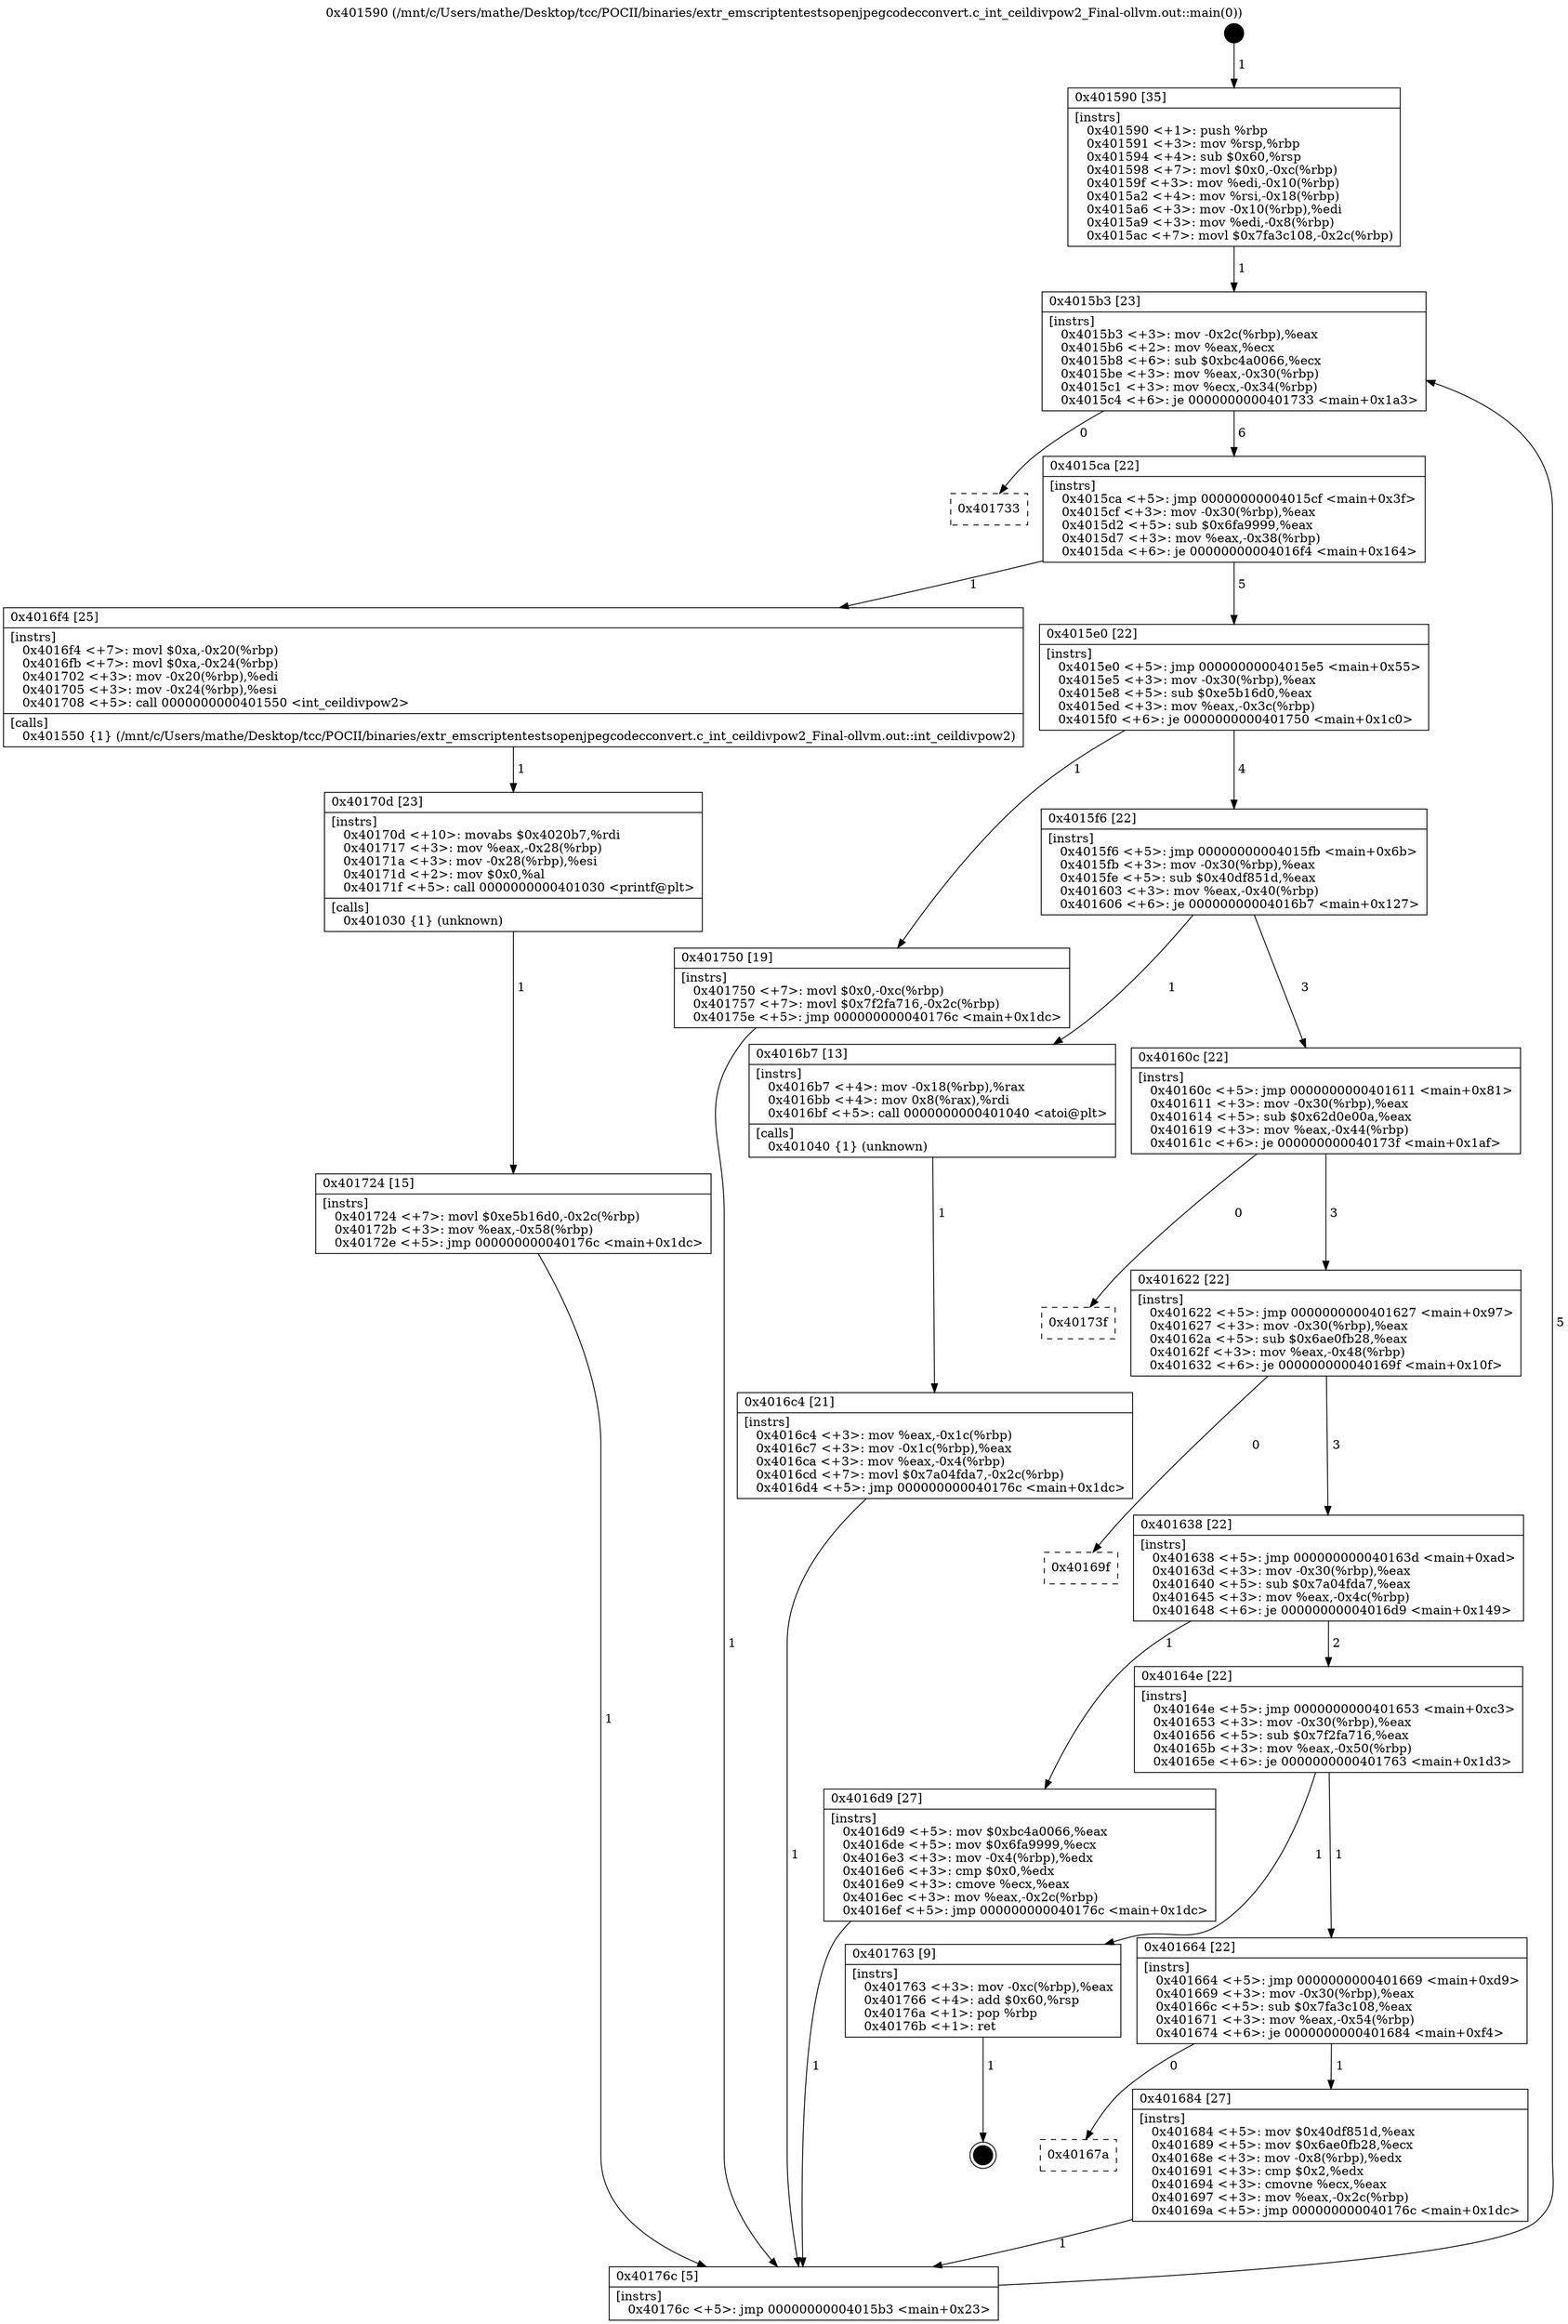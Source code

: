 digraph "0x401590" {
  label = "0x401590 (/mnt/c/Users/mathe/Desktop/tcc/POCII/binaries/extr_emscriptentestsopenjpegcodecconvert.c_int_ceildivpow2_Final-ollvm.out::main(0))"
  labelloc = "t"
  node[shape=record]

  Entry [label="",width=0.3,height=0.3,shape=circle,fillcolor=black,style=filled]
  "0x4015b3" [label="{
     0x4015b3 [23]\l
     | [instrs]\l
     &nbsp;&nbsp;0x4015b3 \<+3\>: mov -0x2c(%rbp),%eax\l
     &nbsp;&nbsp;0x4015b6 \<+2\>: mov %eax,%ecx\l
     &nbsp;&nbsp;0x4015b8 \<+6\>: sub $0xbc4a0066,%ecx\l
     &nbsp;&nbsp;0x4015be \<+3\>: mov %eax,-0x30(%rbp)\l
     &nbsp;&nbsp;0x4015c1 \<+3\>: mov %ecx,-0x34(%rbp)\l
     &nbsp;&nbsp;0x4015c4 \<+6\>: je 0000000000401733 \<main+0x1a3\>\l
  }"]
  "0x401733" [label="{
     0x401733\l
  }", style=dashed]
  "0x4015ca" [label="{
     0x4015ca [22]\l
     | [instrs]\l
     &nbsp;&nbsp;0x4015ca \<+5\>: jmp 00000000004015cf \<main+0x3f\>\l
     &nbsp;&nbsp;0x4015cf \<+3\>: mov -0x30(%rbp),%eax\l
     &nbsp;&nbsp;0x4015d2 \<+5\>: sub $0x6fa9999,%eax\l
     &nbsp;&nbsp;0x4015d7 \<+3\>: mov %eax,-0x38(%rbp)\l
     &nbsp;&nbsp;0x4015da \<+6\>: je 00000000004016f4 \<main+0x164\>\l
  }"]
  Exit [label="",width=0.3,height=0.3,shape=circle,fillcolor=black,style=filled,peripheries=2]
  "0x4016f4" [label="{
     0x4016f4 [25]\l
     | [instrs]\l
     &nbsp;&nbsp;0x4016f4 \<+7\>: movl $0xa,-0x20(%rbp)\l
     &nbsp;&nbsp;0x4016fb \<+7\>: movl $0xa,-0x24(%rbp)\l
     &nbsp;&nbsp;0x401702 \<+3\>: mov -0x20(%rbp),%edi\l
     &nbsp;&nbsp;0x401705 \<+3\>: mov -0x24(%rbp),%esi\l
     &nbsp;&nbsp;0x401708 \<+5\>: call 0000000000401550 \<int_ceildivpow2\>\l
     | [calls]\l
     &nbsp;&nbsp;0x401550 \{1\} (/mnt/c/Users/mathe/Desktop/tcc/POCII/binaries/extr_emscriptentestsopenjpegcodecconvert.c_int_ceildivpow2_Final-ollvm.out::int_ceildivpow2)\l
  }"]
  "0x4015e0" [label="{
     0x4015e0 [22]\l
     | [instrs]\l
     &nbsp;&nbsp;0x4015e0 \<+5\>: jmp 00000000004015e5 \<main+0x55\>\l
     &nbsp;&nbsp;0x4015e5 \<+3\>: mov -0x30(%rbp),%eax\l
     &nbsp;&nbsp;0x4015e8 \<+5\>: sub $0xe5b16d0,%eax\l
     &nbsp;&nbsp;0x4015ed \<+3\>: mov %eax,-0x3c(%rbp)\l
     &nbsp;&nbsp;0x4015f0 \<+6\>: je 0000000000401750 \<main+0x1c0\>\l
  }"]
  "0x401724" [label="{
     0x401724 [15]\l
     | [instrs]\l
     &nbsp;&nbsp;0x401724 \<+7\>: movl $0xe5b16d0,-0x2c(%rbp)\l
     &nbsp;&nbsp;0x40172b \<+3\>: mov %eax,-0x58(%rbp)\l
     &nbsp;&nbsp;0x40172e \<+5\>: jmp 000000000040176c \<main+0x1dc\>\l
  }"]
  "0x401750" [label="{
     0x401750 [19]\l
     | [instrs]\l
     &nbsp;&nbsp;0x401750 \<+7\>: movl $0x0,-0xc(%rbp)\l
     &nbsp;&nbsp;0x401757 \<+7\>: movl $0x7f2fa716,-0x2c(%rbp)\l
     &nbsp;&nbsp;0x40175e \<+5\>: jmp 000000000040176c \<main+0x1dc\>\l
  }"]
  "0x4015f6" [label="{
     0x4015f6 [22]\l
     | [instrs]\l
     &nbsp;&nbsp;0x4015f6 \<+5\>: jmp 00000000004015fb \<main+0x6b\>\l
     &nbsp;&nbsp;0x4015fb \<+3\>: mov -0x30(%rbp),%eax\l
     &nbsp;&nbsp;0x4015fe \<+5\>: sub $0x40df851d,%eax\l
     &nbsp;&nbsp;0x401603 \<+3\>: mov %eax,-0x40(%rbp)\l
     &nbsp;&nbsp;0x401606 \<+6\>: je 00000000004016b7 \<main+0x127\>\l
  }"]
  "0x40170d" [label="{
     0x40170d [23]\l
     | [instrs]\l
     &nbsp;&nbsp;0x40170d \<+10\>: movabs $0x4020b7,%rdi\l
     &nbsp;&nbsp;0x401717 \<+3\>: mov %eax,-0x28(%rbp)\l
     &nbsp;&nbsp;0x40171a \<+3\>: mov -0x28(%rbp),%esi\l
     &nbsp;&nbsp;0x40171d \<+2\>: mov $0x0,%al\l
     &nbsp;&nbsp;0x40171f \<+5\>: call 0000000000401030 \<printf@plt\>\l
     | [calls]\l
     &nbsp;&nbsp;0x401030 \{1\} (unknown)\l
  }"]
  "0x4016b7" [label="{
     0x4016b7 [13]\l
     | [instrs]\l
     &nbsp;&nbsp;0x4016b7 \<+4\>: mov -0x18(%rbp),%rax\l
     &nbsp;&nbsp;0x4016bb \<+4\>: mov 0x8(%rax),%rdi\l
     &nbsp;&nbsp;0x4016bf \<+5\>: call 0000000000401040 \<atoi@plt\>\l
     | [calls]\l
     &nbsp;&nbsp;0x401040 \{1\} (unknown)\l
  }"]
  "0x40160c" [label="{
     0x40160c [22]\l
     | [instrs]\l
     &nbsp;&nbsp;0x40160c \<+5\>: jmp 0000000000401611 \<main+0x81\>\l
     &nbsp;&nbsp;0x401611 \<+3\>: mov -0x30(%rbp),%eax\l
     &nbsp;&nbsp;0x401614 \<+5\>: sub $0x62d0e00a,%eax\l
     &nbsp;&nbsp;0x401619 \<+3\>: mov %eax,-0x44(%rbp)\l
     &nbsp;&nbsp;0x40161c \<+6\>: je 000000000040173f \<main+0x1af\>\l
  }"]
  "0x4016c4" [label="{
     0x4016c4 [21]\l
     | [instrs]\l
     &nbsp;&nbsp;0x4016c4 \<+3\>: mov %eax,-0x1c(%rbp)\l
     &nbsp;&nbsp;0x4016c7 \<+3\>: mov -0x1c(%rbp),%eax\l
     &nbsp;&nbsp;0x4016ca \<+3\>: mov %eax,-0x4(%rbp)\l
     &nbsp;&nbsp;0x4016cd \<+7\>: movl $0x7a04fda7,-0x2c(%rbp)\l
     &nbsp;&nbsp;0x4016d4 \<+5\>: jmp 000000000040176c \<main+0x1dc\>\l
  }"]
  "0x40173f" [label="{
     0x40173f\l
  }", style=dashed]
  "0x401622" [label="{
     0x401622 [22]\l
     | [instrs]\l
     &nbsp;&nbsp;0x401622 \<+5\>: jmp 0000000000401627 \<main+0x97\>\l
     &nbsp;&nbsp;0x401627 \<+3\>: mov -0x30(%rbp),%eax\l
     &nbsp;&nbsp;0x40162a \<+5\>: sub $0x6ae0fb28,%eax\l
     &nbsp;&nbsp;0x40162f \<+3\>: mov %eax,-0x48(%rbp)\l
     &nbsp;&nbsp;0x401632 \<+6\>: je 000000000040169f \<main+0x10f\>\l
  }"]
  "0x401590" [label="{
     0x401590 [35]\l
     | [instrs]\l
     &nbsp;&nbsp;0x401590 \<+1\>: push %rbp\l
     &nbsp;&nbsp;0x401591 \<+3\>: mov %rsp,%rbp\l
     &nbsp;&nbsp;0x401594 \<+4\>: sub $0x60,%rsp\l
     &nbsp;&nbsp;0x401598 \<+7\>: movl $0x0,-0xc(%rbp)\l
     &nbsp;&nbsp;0x40159f \<+3\>: mov %edi,-0x10(%rbp)\l
     &nbsp;&nbsp;0x4015a2 \<+4\>: mov %rsi,-0x18(%rbp)\l
     &nbsp;&nbsp;0x4015a6 \<+3\>: mov -0x10(%rbp),%edi\l
     &nbsp;&nbsp;0x4015a9 \<+3\>: mov %edi,-0x8(%rbp)\l
     &nbsp;&nbsp;0x4015ac \<+7\>: movl $0x7fa3c108,-0x2c(%rbp)\l
  }"]
  "0x40169f" [label="{
     0x40169f\l
  }", style=dashed]
  "0x401638" [label="{
     0x401638 [22]\l
     | [instrs]\l
     &nbsp;&nbsp;0x401638 \<+5\>: jmp 000000000040163d \<main+0xad\>\l
     &nbsp;&nbsp;0x40163d \<+3\>: mov -0x30(%rbp),%eax\l
     &nbsp;&nbsp;0x401640 \<+5\>: sub $0x7a04fda7,%eax\l
     &nbsp;&nbsp;0x401645 \<+3\>: mov %eax,-0x4c(%rbp)\l
     &nbsp;&nbsp;0x401648 \<+6\>: je 00000000004016d9 \<main+0x149\>\l
  }"]
  "0x40176c" [label="{
     0x40176c [5]\l
     | [instrs]\l
     &nbsp;&nbsp;0x40176c \<+5\>: jmp 00000000004015b3 \<main+0x23\>\l
  }"]
  "0x4016d9" [label="{
     0x4016d9 [27]\l
     | [instrs]\l
     &nbsp;&nbsp;0x4016d9 \<+5\>: mov $0xbc4a0066,%eax\l
     &nbsp;&nbsp;0x4016de \<+5\>: mov $0x6fa9999,%ecx\l
     &nbsp;&nbsp;0x4016e3 \<+3\>: mov -0x4(%rbp),%edx\l
     &nbsp;&nbsp;0x4016e6 \<+3\>: cmp $0x0,%edx\l
     &nbsp;&nbsp;0x4016e9 \<+3\>: cmove %ecx,%eax\l
     &nbsp;&nbsp;0x4016ec \<+3\>: mov %eax,-0x2c(%rbp)\l
     &nbsp;&nbsp;0x4016ef \<+5\>: jmp 000000000040176c \<main+0x1dc\>\l
  }"]
  "0x40164e" [label="{
     0x40164e [22]\l
     | [instrs]\l
     &nbsp;&nbsp;0x40164e \<+5\>: jmp 0000000000401653 \<main+0xc3\>\l
     &nbsp;&nbsp;0x401653 \<+3\>: mov -0x30(%rbp),%eax\l
     &nbsp;&nbsp;0x401656 \<+5\>: sub $0x7f2fa716,%eax\l
     &nbsp;&nbsp;0x40165b \<+3\>: mov %eax,-0x50(%rbp)\l
     &nbsp;&nbsp;0x40165e \<+6\>: je 0000000000401763 \<main+0x1d3\>\l
  }"]
  "0x40167a" [label="{
     0x40167a\l
  }", style=dashed]
  "0x401763" [label="{
     0x401763 [9]\l
     | [instrs]\l
     &nbsp;&nbsp;0x401763 \<+3\>: mov -0xc(%rbp),%eax\l
     &nbsp;&nbsp;0x401766 \<+4\>: add $0x60,%rsp\l
     &nbsp;&nbsp;0x40176a \<+1\>: pop %rbp\l
     &nbsp;&nbsp;0x40176b \<+1\>: ret\l
  }"]
  "0x401664" [label="{
     0x401664 [22]\l
     | [instrs]\l
     &nbsp;&nbsp;0x401664 \<+5\>: jmp 0000000000401669 \<main+0xd9\>\l
     &nbsp;&nbsp;0x401669 \<+3\>: mov -0x30(%rbp),%eax\l
     &nbsp;&nbsp;0x40166c \<+5\>: sub $0x7fa3c108,%eax\l
     &nbsp;&nbsp;0x401671 \<+3\>: mov %eax,-0x54(%rbp)\l
     &nbsp;&nbsp;0x401674 \<+6\>: je 0000000000401684 \<main+0xf4\>\l
  }"]
  "0x401684" [label="{
     0x401684 [27]\l
     | [instrs]\l
     &nbsp;&nbsp;0x401684 \<+5\>: mov $0x40df851d,%eax\l
     &nbsp;&nbsp;0x401689 \<+5\>: mov $0x6ae0fb28,%ecx\l
     &nbsp;&nbsp;0x40168e \<+3\>: mov -0x8(%rbp),%edx\l
     &nbsp;&nbsp;0x401691 \<+3\>: cmp $0x2,%edx\l
     &nbsp;&nbsp;0x401694 \<+3\>: cmovne %ecx,%eax\l
     &nbsp;&nbsp;0x401697 \<+3\>: mov %eax,-0x2c(%rbp)\l
     &nbsp;&nbsp;0x40169a \<+5\>: jmp 000000000040176c \<main+0x1dc\>\l
  }"]
  Entry -> "0x401590" [label=" 1"]
  "0x4015b3" -> "0x401733" [label=" 0"]
  "0x4015b3" -> "0x4015ca" [label=" 6"]
  "0x401763" -> Exit [label=" 1"]
  "0x4015ca" -> "0x4016f4" [label=" 1"]
  "0x4015ca" -> "0x4015e0" [label=" 5"]
  "0x401750" -> "0x40176c" [label=" 1"]
  "0x4015e0" -> "0x401750" [label=" 1"]
  "0x4015e0" -> "0x4015f6" [label=" 4"]
  "0x401724" -> "0x40176c" [label=" 1"]
  "0x4015f6" -> "0x4016b7" [label=" 1"]
  "0x4015f6" -> "0x40160c" [label=" 3"]
  "0x40170d" -> "0x401724" [label=" 1"]
  "0x40160c" -> "0x40173f" [label=" 0"]
  "0x40160c" -> "0x401622" [label=" 3"]
  "0x4016f4" -> "0x40170d" [label=" 1"]
  "0x401622" -> "0x40169f" [label=" 0"]
  "0x401622" -> "0x401638" [label=" 3"]
  "0x4016d9" -> "0x40176c" [label=" 1"]
  "0x401638" -> "0x4016d9" [label=" 1"]
  "0x401638" -> "0x40164e" [label=" 2"]
  "0x4016c4" -> "0x40176c" [label=" 1"]
  "0x40164e" -> "0x401763" [label=" 1"]
  "0x40164e" -> "0x401664" [label=" 1"]
  "0x4016b7" -> "0x4016c4" [label=" 1"]
  "0x401664" -> "0x401684" [label=" 1"]
  "0x401664" -> "0x40167a" [label=" 0"]
  "0x401684" -> "0x40176c" [label=" 1"]
  "0x401590" -> "0x4015b3" [label=" 1"]
  "0x40176c" -> "0x4015b3" [label=" 5"]
}
